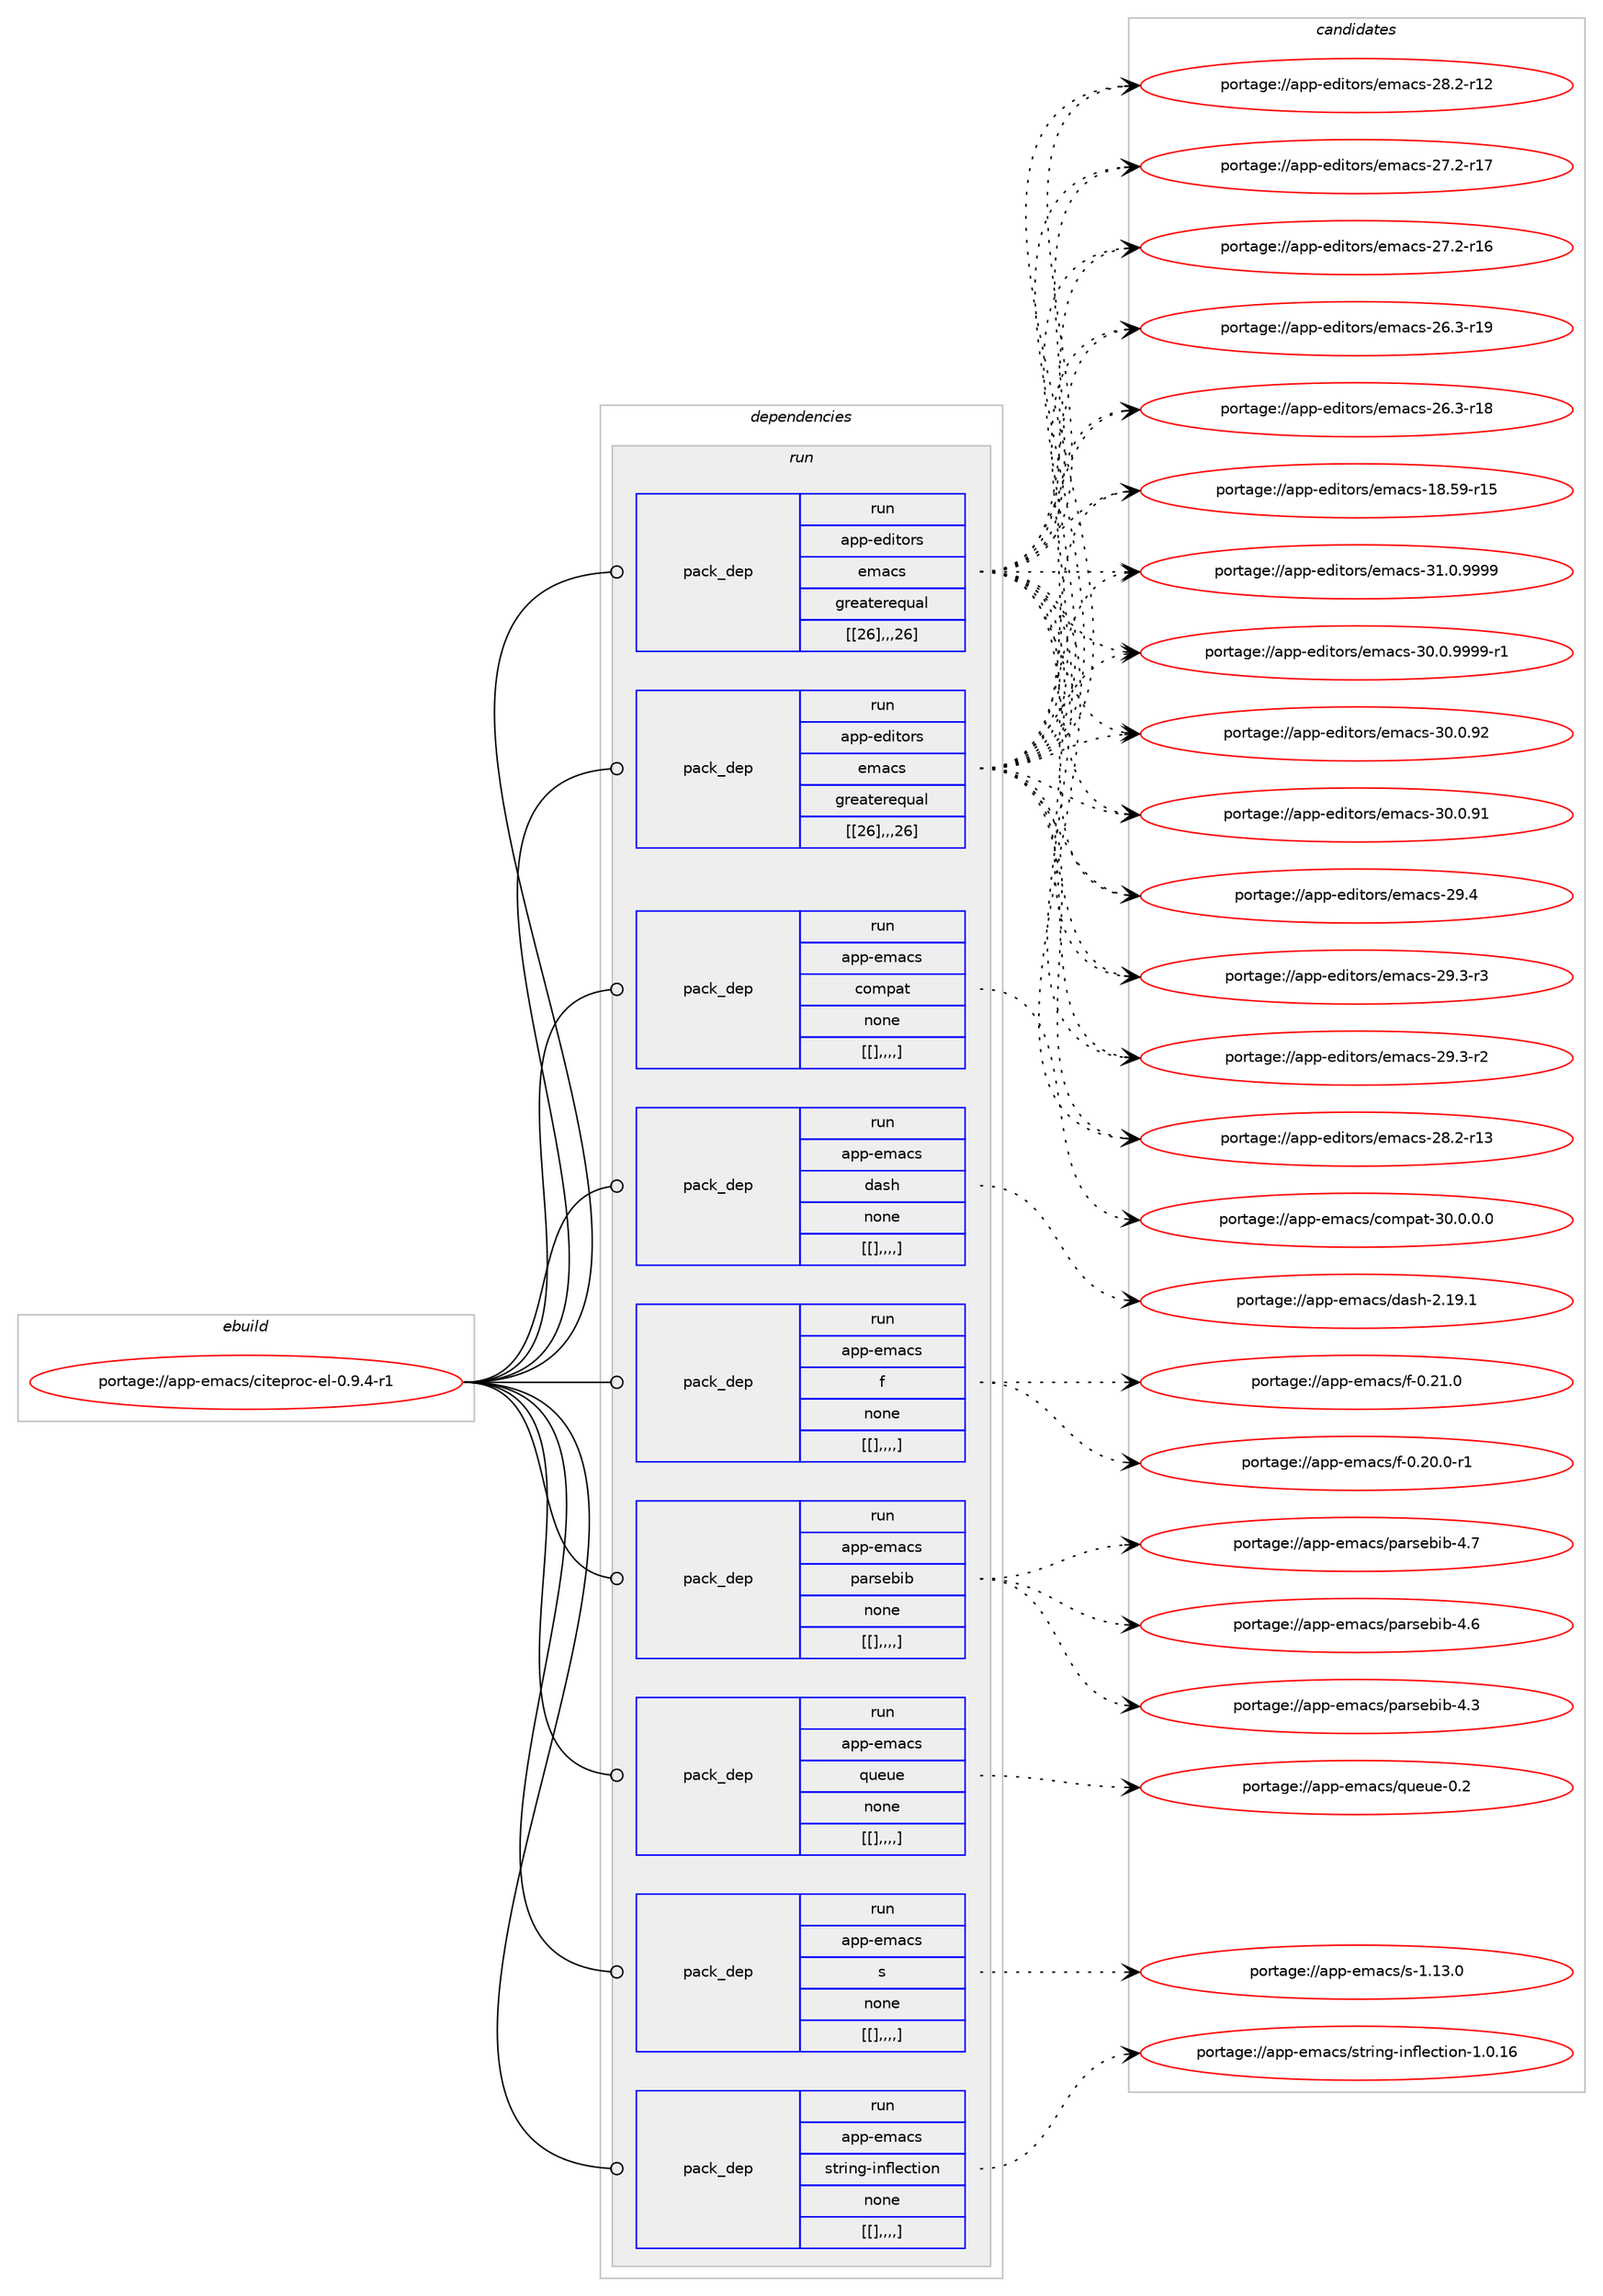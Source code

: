 digraph prolog {

# *************
# Graph options
# *************

newrank=true;
concentrate=true;
compound=true;
graph [rankdir=LR,fontname=Helvetica,fontsize=10,ranksep=1.5];#, ranksep=2.5, nodesep=0.2];
edge  [arrowhead=vee];
node  [fontname=Helvetica,fontsize=10];

# **********
# The ebuild
# **********

subgraph cluster_leftcol {
color=gray;
label=<<i>ebuild</i>>;
id [label="portage://app-emacs/citeproc-el-0.9.4-r1", color=red, width=4, href="../app-emacs/citeproc-el-0.9.4-r1.svg"];
}

# ****************
# The dependencies
# ****************

subgraph cluster_midcol {
color=gray;
label=<<i>dependencies</i>>;
subgraph cluster_compile {
fillcolor="#eeeeee";
style=filled;
label=<<i>compile</i>>;
}
subgraph cluster_compileandrun {
fillcolor="#eeeeee";
style=filled;
label=<<i>compile and run</i>>;
}
subgraph cluster_run {
fillcolor="#eeeeee";
style=filled;
label=<<i>run</i>>;
subgraph pack14918 {
dependency20707 [label=<<TABLE BORDER="0" CELLBORDER="1" CELLSPACING="0" CELLPADDING="4" WIDTH="220"><TR><TD ROWSPAN="6" CELLPADDING="30">pack_dep</TD></TR><TR><TD WIDTH="110">run</TD></TR><TR><TD>app-editors</TD></TR><TR><TD>emacs</TD></TR><TR><TD>greaterequal</TD></TR><TR><TD>[[26],,,26]</TD></TR></TABLE>>, shape=none, color=blue];
}
id:e -> dependency20707:w [weight=20,style="solid",arrowhead="odot"];
subgraph pack14982 {
dependency20757 [label=<<TABLE BORDER="0" CELLBORDER="1" CELLSPACING="0" CELLPADDING="4" WIDTH="220"><TR><TD ROWSPAN="6" CELLPADDING="30">pack_dep</TD></TR><TR><TD WIDTH="110">run</TD></TR><TR><TD>app-editors</TD></TR><TR><TD>emacs</TD></TR><TR><TD>greaterequal</TD></TR><TR><TD>[[26],,,26]</TD></TR></TABLE>>, shape=none, color=blue];
}
id:e -> dependency20757:w [weight=20,style="solid",arrowhead="odot"];
subgraph pack14987 {
dependency20783 [label=<<TABLE BORDER="0" CELLBORDER="1" CELLSPACING="0" CELLPADDING="4" WIDTH="220"><TR><TD ROWSPAN="6" CELLPADDING="30">pack_dep</TD></TR><TR><TD WIDTH="110">run</TD></TR><TR><TD>app-emacs</TD></TR><TR><TD>compat</TD></TR><TR><TD>none</TD></TR><TR><TD>[[],,,,]</TD></TR></TABLE>>, shape=none, color=blue];
}
id:e -> dependency20783:w [weight=20,style="solid",arrowhead="odot"];
subgraph pack15004 {
dependency20812 [label=<<TABLE BORDER="0" CELLBORDER="1" CELLSPACING="0" CELLPADDING="4" WIDTH="220"><TR><TD ROWSPAN="6" CELLPADDING="30">pack_dep</TD></TR><TR><TD WIDTH="110">run</TD></TR><TR><TD>app-emacs</TD></TR><TR><TD>dash</TD></TR><TR><TD>none</TD></TR><TR><TD>[[],,,,]</TD></TR></TABLE>>, shape=none, color=blue];
}
id:e -> dependency20812:w [weight=20,style="solid",arrowhead="odot"];
subgraph pack15067 {
dependency20868 [label=<<TABLE BORDER="0" CELLBORDER="1" CELLSPACING="0" CELLPADDING="4" WIDTH="220"><TR><TD ROWSPAN="6" CELLPADDING="30">pack_dep</TD></TR><TR><TD WIDTH="110">run</TD></TR><TR><TD>app-emacs</TD></TR><TR><TD>f</TD></TR><TR><TD>none</TD></TR><TR><TD>[[],,,,]</TD></TR></TABLE>>, shape=none, color=blue];
}
id:e -> dependency20868:w [weight=20,style="solid",arrowhead="odot"];
subgraph pack15078 {
dependency20884 [label=<<TABLE BORDER="0" CELLBORDER="1" CELLSPACING="0" CELLPADDING="4" WIDTH="220"><TR><TD ROWSPAN="6" CELLPADDING="30">pack_dep</TD></TR><TR><TD WIDTH="110">run</TD></TR><TR><TD>app-emacs</TD></TR><TR><TD>parsebib</TD></TR><TR><TD>none</TD></TR><TR><TD>[[],,,,]</TD></TR></TABLE>>, shape=none, color=blue];
}
id:e -> dependency20884:w [weight=20,style="solid",arrowhead="odot"];
subgraph pack15082 {
dependency20891 [label=<<TABLE BORDER="0" CELLBORDER="1" CELLSPACING="0" CELLPADDING="4" WIDTH="220"><TR><TD ROWSPAN="6" CELLPADDING="30">pack_dep</TD></TR><TR><TD WIDTH="110">run</TD></TR><TR><TD>app-emacs</TD></TR><TR><TD>queue</TD></TR><TR><TD>none</TD></TR><TR><TD>[[],,,,]</TD></TR></TABLE>>, shape=none, color=blue];
}
id:e -> dependency20891:w [weight=20,style="solid",arrowhead="odot"];
subgraph pack15086 {
dependency20942 [label=<<TABLE BORDER="0" CELLBORDER="1" CELLSPACING="0" CELLPADDING="4" WIDTH="220"><TR><TD ROWSPAN="6" CELLPADDING="30">pack_dep</TD></TR><TR><TD WIDTH="110">run</TD></TR><TR><TD>app-emacs</TD></TR><TR><TD>s</TD></TR><TR><TD>none</TD></TR><TR><TD>[[],,,,]</TD></TR></TABLE>>, shape=none, color=blue];
}
id:e -> dependency20942:w [weight=20,style="solid",arrowhead="odot"];
subgraph pack15118 {
dependency20958 [label=<<TABLE BORDER="0" CELLBORDER="1" CELLSPACING="0" CELLPADDING="4" WIDTH="220"><TR><TD ROWSPAN="6" CELLPADDING="30">pack_dep</TD></TR><TR><TD WIDTH="110">run</TD></TR><TR><TD>app-emacs</TD></TR><TR><TD>string-inflection</TD></TR><TR><TD>none</TD></TR><TR><TD>[[],,,,]</TD></TR></TABLE>>, shape=none, color=blue];
}
id:e -> dependency20958:w [weight=20,style="solid",arrowhead="odot"];
}
}

# **************
# The candidates
# **************

subgraph cluster_choices {
rank=same;
color=gray;
label=<<i>candidates</i>>;

subgraph choice13429 {
color=black;
nodesep=1;
choice971121124510110010511611111411547101109979911545514946484657575757 [label="portage://app-editors/emacs-31.0.9999", color=red, width=4,href="../app-editors/emacs-31.0.9999.svg"];
choice9711211245101100105116111114115471011099799115455148464846575757574511449 [label="portage://app-editors/emacs-30.0.9999-r1", color=red, width=4,href="../app-editors/emacs-30.0.9999-r1.svg"];
choice97112112451011001051161111141154710110997991154551484648465750 [label="portage://app-editors/emacs-30.0.92", color=red, width=4,href="../app-editors/emacs-30.0.92.svg"];
choice97112112451011001051161111141154710110997991154551484648465749 [label="portage://app-editors/emacs-30.0.91", color=red, width=4,href="../app-editors/emacs-30.0.91.svg"];
choice97112112451011001051161111141154710110997991154550574652 [label="portage://app-editors/emacs-29.4", color=red, width=4,href="../app-editors/emacs-29.4.svg"];
choice971121124510110010511611111411547101109979911545505746514511451 [label="portage://app-editors/emacs-29.3-r3", color=red, width=4,href="../app-editors/emacs-29.3-r3.svg"];
choice971121124510110010511611111411547101109979911545505746514511450 [label="portage://app-editors/emacs-29.3-r2", color=red, width=4,href="../app-editors/emacs-29.3-r2.svg"];
choice97112112451011001051161111141154710110997991154550564650451144951 [label="portage://app-editors/emacs-28.2-r13", color=red, width=4,href="../app-editors/emacs-28.2-r13.svg"];
choice97112112451011001051161111141154710110997991154550564650451144950 [label="portage://app-editors/emacs-28.2-r12", color=red, width=4,href="../app-editors/emacs-28.2-r12.svg"];
choice97112112451011001051161111141154710110997991154550554650451144955 [label="portage://app-editors/emacs-27.2-r17", color=red, width=4,href="../app-editors/emacs-27.2-r17.svg"];
choice97112112451011001051161111141154710110997991154550554650451144954 [label="portage://app-editors/emacs-27.2-r16", color=red, width=4,href="../app-editors/emacs-27.2-r16.svg"];
choice97112112451011001051161111141154710110997991154550544651451144957 [label="portage://app-editors/emacs-26.3-r19", color=red, width=4,href="../app-editors/emacs-26.3-r19.svg"];
choice97112112451011001051161111141154710110997991154550544651451144956 [label="portage://app-editors/emacs-26.3-r18", color=red, width=4,href="../app-editors/emacs-26.3-r18.svg"];
choice9711211245101100105116111114115471011099799115454956465357451144953 [label="portage://app-editors/emacs-18.59-r15", color=red, width=4,href="../app-editors/emacs-18.59-r15.svg"];
dependency20707:e -> choice971121124510110010511611111411547101109979911545514946484657575757:w [style=dotted,weight="100"];
dependency20707:e -> choice9711211245101100105116111114115471011099799115455148464846575757574511449:w [style=dotted,weight="100"];
dependency20707:e -> choice97112112451011001051161111141154710110997991154551484648465750:w [style=dotted,weight="100"];
dependency20707:e -> choice97112112451011001051161111141154710110997991154551484648465749:w [style=dotted,weight="100"];
dependency20707:e -> choice97112112451011001051161111141154710110997991154550574652:w [style=dotted,weight="100"];
dependency20707:e -> choice971121124510110010511611111411547101109979911545505746514511451:w [style=dotted,weight="100"];
dependency20707:e -> choice971121124510110010511611111411547101109979911545505746514511450:w [style=dotted,weight="100"];
dependency20707:e -> choice97112112451011001051161111141154710110997991154550564650451144951:w [style=dotted,weight="100"];
dependency20707:e -> choice97112112451011001051161111141154710110997991154550564650451144950:w [style=dotted,weight="100"];
dependency20707:e -> choice97112112451011001051161111141154710110997991154550554650451144955:w [style=dotted,weight="100"];
dependency20707:e -> choice97112112451011001051161111141154710110997991154550554650451144954:w [style=dotted,weight="100"];
dependency20707:e -> choice97112112451011001051161111141154710110997991154550544651451144957:w [style=dotted,weight="100"];
dependency20707:e -> choice97112112451011001051161111141154710110997991154550544651451144956:w [style=dotted,weight="100"];
dependency20707:e -> choice9711211245101100105116111114115471011099799115454956465357451144953:w [style=dotted,weight="100"];
}
subgraph choice13442 {
color=black;
nodesep=1;
choice971121124510110010511611111411547101109979911545514946484657575757 [label="portage://app-editors/emacs-31.0.9999", color=red, width=4,href="../app-editors/emacs-31.0.9999.svg"];
choice9711211245101100105116111114115471011099799115455148464846575757574511449 [label="portage://app-editors/emacs-30.0.9999-r1", color=red, width=4,href="../app-editors/emacs-30.0.9999-r1.svg"];
choice97112112451011001051161111141154710110997991154551484648465750 [label="portage://app-editors/emacs-30.0.92", color=red, width=4,href="../app-editors/emacs-30.0.92.svg"];
choice97112112451011001051161111141154710110997991154551484648465749 [label="portage://app-editors/emacs-30.0.91", color=red, width=4,href="../app-editors/emacs-30.0.91.svg"];
choice97112112451011001051161111141154710110997991154550574652 [label="portage://app-editors/emacs-29.4", color=red, width=4,href="../app-editors/emacs-29.4.svg"];
choice971121124510110010511611111411547101109979911545505746514511451 [label="portage://app-editors/emacs-29.3-r3", color=red, width=4,href="../app-editors/emacs-29.3-r3.svg"];
choice971121124510110010511611111411547101109979911545505746514511450 [label="portage://app-editors/emacs-29.3-r2", color=red, width=4,href="../app-editors/emacs-29.3-r2.svg"];
choice97112112451011001051161111141154710110997991154550564650451144951 [label="portage://app-editors/emacs-28.2-r13", color=red, width=4,href="../app-editors/emacs-28.2-r13.svg"];
choice97112112451011001051161111141154710110997991154550564650451144950 [label="portage://app-editors/emacs-28.2-r12", color=red, width=4,href="../app-editors/emacs-28.2-r12.svg"];
choice97112112451011001051161111141154710110997991154550554650451144955 [label="portage://app-editors/emacs-27.2-r17", color=red, width=4,href="../app-editors/emacs-27.2-r17.svg"];
choice97112112451011001051161111141154710110997991154550554650451144954 [label="portage://app-editors/emacs-27.2-r16", color=red, width=4,href="../app-editors/emacs-27.2-r16.svg"];
choice97112112451011001051161111141154710110997991154550544651451144957 [label="portage://app-editors/emacs-26.3-r19", color=red, width=4,href="../app-editors/emacs-26.3-r19.svg"];
choice97112112451011001051161111141154710110997991154550544651451144956 [label="portage://app-editors/emacs-26.3-r18", color=red, width=4,href="../app-editors/emacs-26.3-r18.svg"];
choice9711211245101100105116111114115471011099799115454956465357451144953 [label="portage://app-editors/emacs-18.59-r15", color=red, width=4,href="../app-editors/emacs-18.59-r15.svg"];
dependency20757:e -> choice971121124510110010511611111411547101109979911545514946484657575757:w [style=dotted,weight="100"];
dependency20757:e -> choice9711211245101100105116111114115471011099799115455148464846575757574511449:w [style=dotted,weight="100"];
dependency20757:e -> choice97112112451011001051161111141154710110997991154551484648465750:w [style=dotted,weight="100"];
dependency20757:e -> choice97112112451011001051161111141154710110997991154551484648465749:w [style=dotted,weight="100"];
dependency20757:e -> choice97112112451011001051161111141154710110997991154550574652:w [style=dotted,weight="100"];
dependency20757:e -> choice971121124510110010511611111411547101109979911545505746514511451:w [style=dotted,weight="100"];
dependency20757:e -> choice971121124510110010511611111411547101109979911545505746514511450:w [style=dotted,weight="100"];
dependency20757:e -> choice97112112451011001051161111141154710110997991154550564650451144951:w [style=dotted,weight="100"];
dependency20757:e -> choice97112112451011001051161111141154710110997991154550564650451144950:w [style=dotted,weight="100"];
dependency20757:e -> choice97112112451011001051161111141154710110997991154550554650451144955:w [style=dotted,weight="100"];
dependency20757:e -> choice97112112451011001051161111141154710110997991154550554650451144954:w [style=dotted,weight="100"];
dependency20757:e -> choice97112112451011001051161111141154710110997991154550544651451144957:w [style=dotted,weight="100"];
dependency20757:e -> choice97112112451011001051161111141154710110997991154550544651451144956:w [style=dotted,weight="100"];
dependency20757:e -> choice9711211245101100105116111114115471011099799115454956465357451144953:w [style=dotted,weight="100"];
}
subgraph choice13456 {
color=black;
nodesep=1;
choice97112112451011099799115479911110911297116455148464846484648 [label="portage://app-emacs/compat-30.0.0.0", color=red, width=4,href="../app-emacs/compat-30.0.0.0.svg"];
dependency20783:e -> choice97112112451011099799115479911110911297116455148464846484648:w [style=dotted,weight="100"];
}
subgraph choice13473 {
color=black;
nodesep=1;
choice97112112451011099799115471009711510445504649574649 [label="portage://app-emacs/dash-2.19.1", color=red, width=4,href="../app-emacs/dash-2.19.1.svg"];
dependency20812:e -> choice97112112451011099799115471009711510445504649574649:w [style=dotted,weight="100"];
}
subgraph choice13483 {
color=black;
nodesep=1;
choice971121124510110997991154710245484650494648 [label="portage://app-emacs/f-0.21.0", color=red, width=4,href="../app-emacs/f-0.21.0.svg"];
choice9711211245101109979911547102454846504846484511449 [label="portage://app-emacs/f-0.20.0-r1", color=red, width=4,href="../app-emacs/f-0.20.0-r1.svg"];
dependency20868:e -> choice971121124510110997991154710245484650494648:w [style=dotted,weight="100"];
dependency20868:e -> choice9711211245101109979911547102454846504846484511449:w [style=dotted,weight="100"];
}
subgraph choice13502 {
color=black;
nodesep=1;
choice971121124510110997991154711297114115101981059845524655 [label="portage://app-emacs/parsebib-4.7", color=red, width=4,href="../app-emacs/parsebib-4.7.svg"];
choice971121124510110997991154711297114115101981059845524654 [label="portage://app-emacs/parsebib-4.6", color=red, width=4,href="../app-emacs/parsebib-4.6.svg"];
choice971121124510110997991154711297114115101981059845524651 [label="portage://app-emacs/parsebib-4.3", color=red, width=4,href="../app-emacs/parsebib-4.3.svg"];
dependency20884:e -> choice971121124510110997991154711297114115101981059845524655:w [style=dotted,weight="100"];
dependency20884:e -> choice971121124510110997991154711297114115101981059845524654:w [style=dotted,weight="100"];
dependency20884:e -> choice971121124510110997991154711297114115101981059845524651:w [style=dotted,weight="100"];
}
subgraph choice13515 {
color=black;
nodesep=1;
choice971121124510110997991154711311710111710145484650 [label="portage://app-emacs/queue-0.2", color=red, width=4,href="../app-emacs/queue-0.2.svg"];
dependency20891:e -> choice971121124510110997991154711311710111710145484650:w [style=dotted,weight="100"];
}
subgraph choice13518 {
color=black;
nodesep=1;
choice971121124510110997991154711545494649514648 [label="portage://app-emacs/s-1.13.0", color=red, width=4,href="../app-emacs/s-1.13.0.svg"];
dependency20942:e -> choice971121124510110997991154711545494649514648:w [style=dotted,weight="100"];
}
subgraph choice13531 {
color=black;
nodesep=1;
choice9711211245101109979911547115116114105110103451051101021081019911610511111045494648464954 [label="portage://app-emacs/string-inflection-1.0.16", color=red, width=4,href="../app-emacs/string-inflection-1.0.16.svg"];
dependency20958:e -> choice9711211245101109979911547115116114105110103451051101021081019911610511111045494648464954:w [style=dotted,weight="100"];
}
}

}
